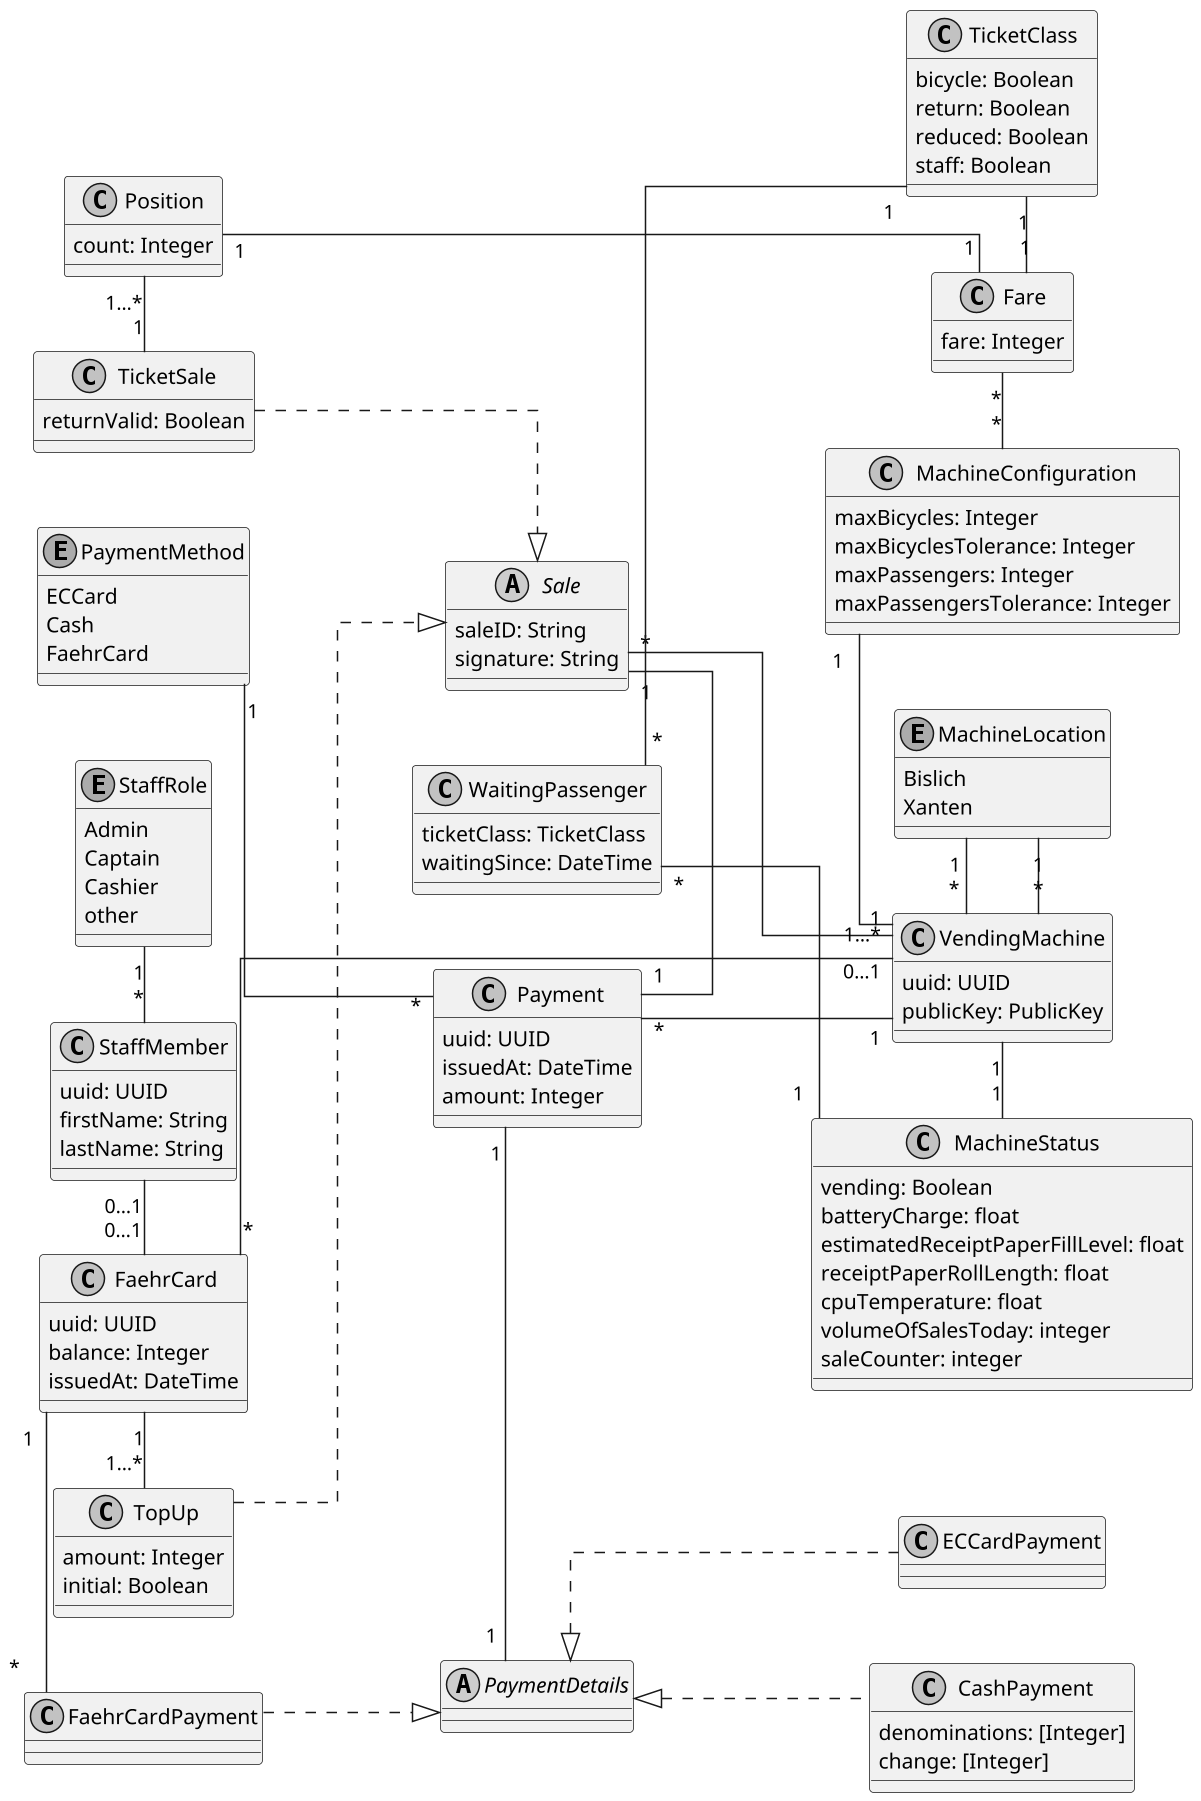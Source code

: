 @startuml
skinparam linetype ortho
left to right direction
skinparam nodesep 30
'title: FerryTix Class Diagram
skinparam monochrome true

abstract class PaymentDetails
'skinparam BoxPadding             30
skinparam nodesep 50
skinparam ranksep 100
scale 1.5

class FaehrCardPayment {
    ' uuid: UUID
}
FaehrCardPayment ..|> PaymentDetails
FaehrCardPayment "*" -up  "1" FaehrCard

class CashPayment {
    denominations: [Integer]
    change: [Integer]
}

PaymentDetails <|.. CashPayment

class ECCardPayment {

}

PaymentDetails <|.. ECCardPayment

class Payment {
    'issuedBy: Union<null, VendingMachine>
    uuid: UUID
    issuedAt: DateTime
    amount: Integer
    'details: PaymentDetails
    'method: PaymentMethod
}

enum PaymentMethod {
    ECCard
    Cash
    FaehrCard
}

PaymentMethod "1" -- "*" Payment
Payment "1" - "1" PaymentDetails
Payment "*" - "1" VendingMachine

class TicketSale {
    returnValid: Boolean
    ' from: MachineLocation
    'positions: [Position]
}

class Position {
    ' fare: Fare
    count: Integer
}

Position "1" -- "1" Fare
Position "1…*" - "1" TicketSale

' TicketSale "1" -- "1" Payment

class TicketClass {
    bicycle: Boolean
    return: Boolean
    reduced: Boolean
    staff: Boolean
}

abstract class Sale {
    saleID: String
    'signedBy: VendingMachine
    signature: String
    'payment: Payment
}

TicketSale ..|> Sale
TopUp ..|> Sale
Sale "1" - "1" Payment
Sale "*" -- "1" VendingMachine

class TopUp {
    'for: FaehrCard
    amount: Integer
    initial: Boolean
}

'TopUp "1" -- "1" Payment
FaehrCard "1" - "1…*" TopUp

class StaffMember {
    uuid: UUID
    firstName: String
    lastName: String
    'role: StaffRole
}

StaffMember "*" -up "1" StaffRole

enum StaffRole {
    Admin
    Captain
    Cashier
    other
}

class FaehrCard {
    uuid: UUID
    ' ownedBy: Union<null, StaffMember>
    balance: Integer
    issuedAt: DateTime
    ' issuedBy: Union<null, VendingMachine>
}

FaehrCard "0…1" -up "0…1" StaffMember
FaehrCard "*" -- "0…1" VendingMachine

class MachineConfiguration {
    'forMachine: VendingMachine
    maxBicycles: Integer
    maxBicyclesTolerance: Integer
    maxPassengers: Integer
    maxPassengersTolerance: Integer
    'fares: [Fare]
}

MachineConfiguration "1" - "1…*" VendingMachine
MachineConfiguration "*" -up "*" Fare

class Fare {
    ' ticketClass: TicketClass
    fare: Integer
}

TicketClass "1" - "1" Fare

' enum MachineCommand {
'     setSignalRed
'     setSignalGreen
'     stopVending
'     startVending
' }

enum MachineLocation {
    Bislich
    Xanten
}

class VendingMachine {
    uuid: UUID
    publicKey: PublicKey
    'location: MachineLocation
}

MachineLocation "1" -up "*" VendingMachine

MachineLocation "1" -- "*" VendingMachine

class MachineStatus {
    vending: Boolean
    ' waiting: [WaitingPassenger]
    batteryCharge: float
    estimatedReceiptPaperFillLevel: float
    receiptPaperRollLength: float
    cpuTemperature: float
    'ticketsSoldToday:
    volumeOfSalesToday: integer
    saleCounter: integer
}

WaitingPassenger "*" - "1" MachineStatus

class WaitingPassenger {
    ticketClass: TicketClass
    waitingSince: DateTime
}

WaitingPassenger "*" -- "1" TicketClass

VendingMachine "1" - "1" MachineStatus

@enduml